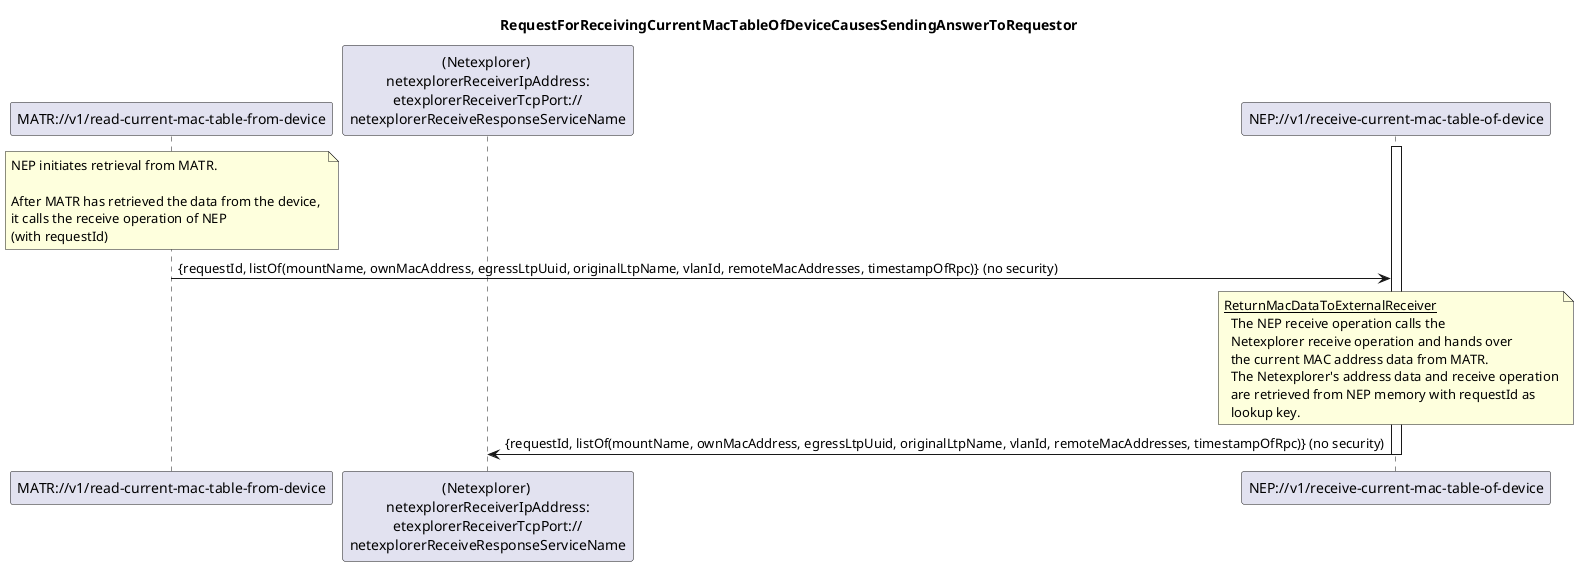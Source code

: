 @startuml 003_ReceiveCurrentMacTableOfDevice
skinparam responseMessageBelowArrow true

title 
  RequestForReceivingCurrentMacTableOfDeviceCausesSendingAnswerToRequestor
end title

participant "MATR://v1/read-current-mac-table-from-device" as matr
participant "(Netexplorer) \nnetexplorerReceiverIpAddress:\netexplorerReceiverTcpPort://\nnetexplorerReceiveResponseServiceName" as receiver
participant "NEP://v1/receive-current-mac-table-of-device" as nep

activate nep

note over matr
  NEP initiates retrieval from MATR.

  After MATR has retrieved the data from the device, 
  it calls the receive operation of NEP 
  (with requestId)
end note
matr -> nep: {requestId, listOf(mountName, ownMacAddress, egressLtpUuid, originalLtpName, vlanId, remoteMacAddresses, timestampOfRpc)} (no security)

  
note over nep
  <u>ReturnMacDataToExternalReceiver</u>
    The NEP receive operation calls the 
    Netexplorer receive operation and hands over
    the current MAC address data from MATR.
    The Netexplorer's address data and receive operation
    are retrieved from NEP memory with requestId as 
    lookup key.
end note
nep -> receiver: {requestId, listOf(mountName, ownMacAddress, egressLtpUuid, originalLtpName, vlanId, remoteMacAddresses, timestampOfRpc)} (no security)


deactivate nep


@enduml
